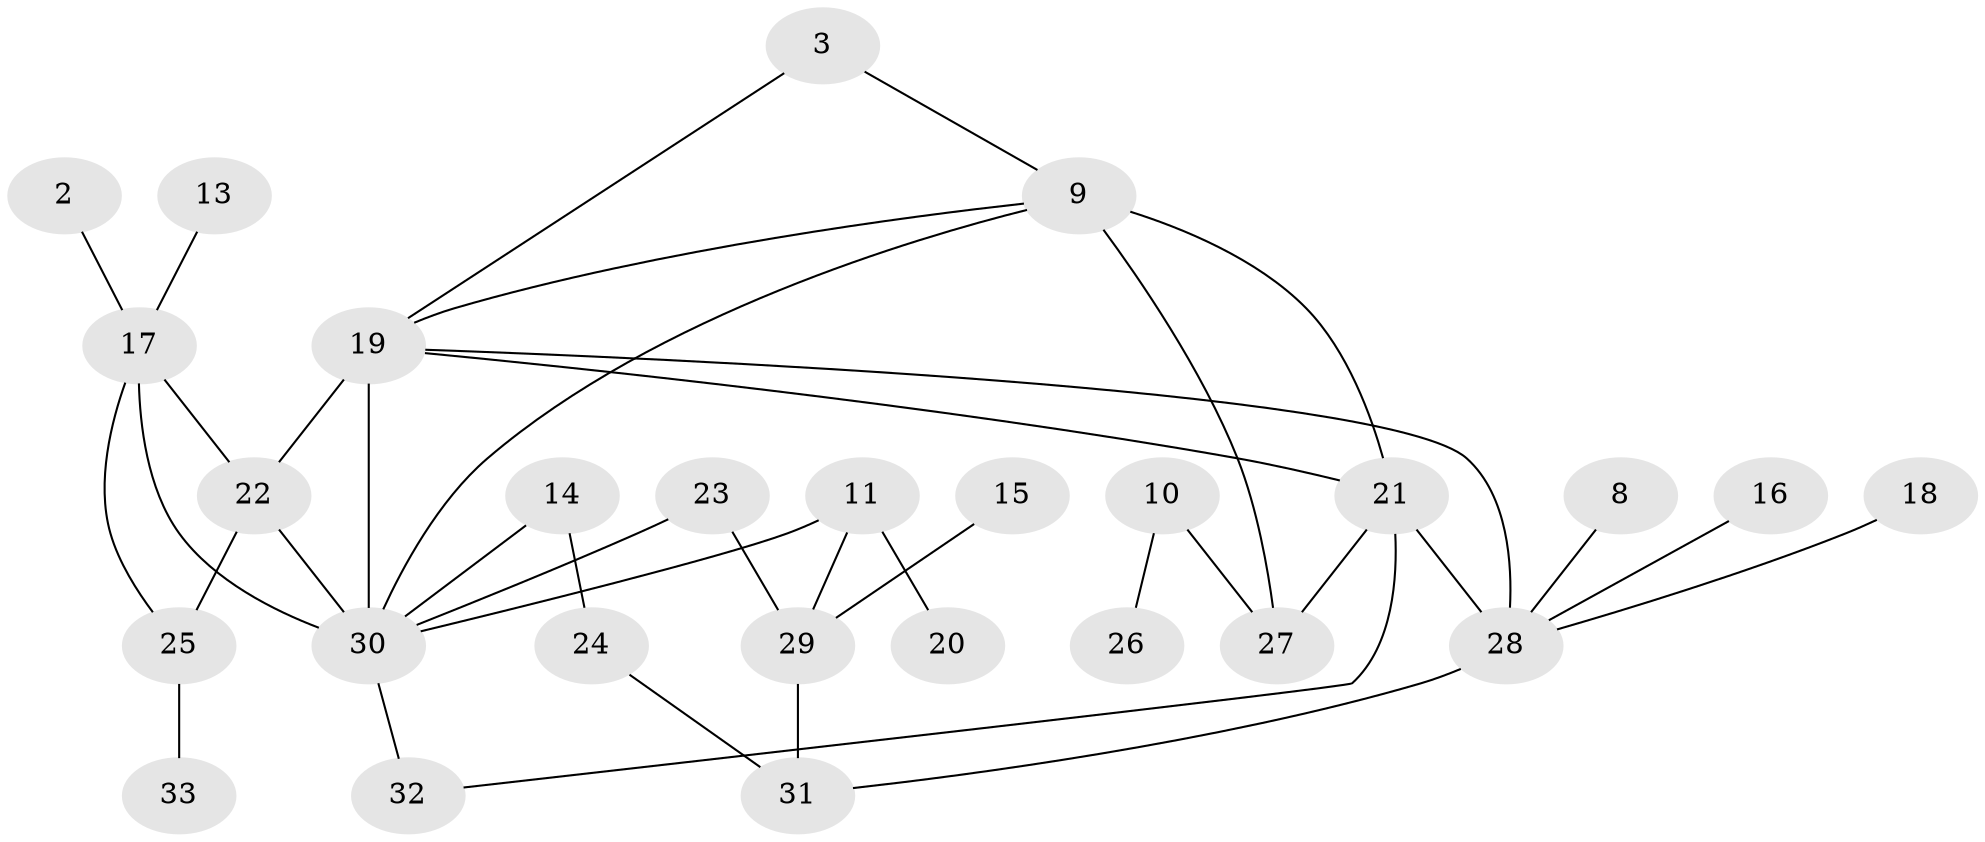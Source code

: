 // original degree distribution, {2: 0.2, 0: 0.07692307692307693, 4: 0.1076923076923077, 3: 0.23076923076923078, 1: 0.2923076923076923, 5: 0.06153846153846154, 6: 0.015384615384615385, 8: 0.015384615384615385}
// Generated by graph-tools (version 1.1) at 2025/00/03/09/25 03:00:48]
// undirected, 27 vertices, 38 edges
graph export_dot {
graph [start="1"]
  node [color=gray90,style=filled];
  2;
  3;
  8;
  9;
  10;
  11;
  13;
  14;
  15;
  16;
  17;
  18;
  19;
  20;
  21;
  22;
  23;
  24;
  25;
  26;
  27;
  28;
  29;
  30;
  31;
  32;
  33;
  2 -- 17 [weight=1.0];
  3 -- 9 [weight=1.0];
  3 -- 19 [weight=1.0];
  8 -- 28 [weight=1.0];
  9 -- 19 [weight=1.0];
  9 -- 21 [weight=2.0];
  9 -- 27 [weight=1.0];
  9 -- 30 [weight=1.0];
  10 -- 26 [weight=1.0];
  10 -- 27 [weight=1.0];
  11 -- 20 [weight=1.0];
  11 -- 29 [weight=1.0];
  11 -- 30 [weight=1.0];
  13 -- 17 [weight=1.0];
  14 -- 24 [weight=1.0];
  14 -- 30 [weight=1.0];
  15 -- 29 [weight=1.0];
  16 -- 28 [weight=1.0];
  17 -- 22 [weight=1.0];
  17 -- 25 [weight=1.0];
  17 -- 30 [weight=4.0];
  18 -- 28 [weight=1.0];
  19 -- 21 [weight=1.0];
  19 -- 22 [weight=1.0];
  19 -- 28 [weight=1.0];
  19 -- 30 [weight=2.0];
  21 -- 27 [weight=1.0];
  21 -- 28 [weight=2.0];
  21 -- 32 [weight=1.0];
  22 -- 25 [weight=1.0];
  22 -- 30 [weight=1.0];
  23 -- 29 [weight=1.0];
  23 -- 30 [weight=1.0];
  24 -- 31 [weight=1.0];
  25 -- 33 [weight=1.0];
  28 -- 31 [weight=1.0];
  29 -- 31 [weight=1.0];
  30 -- 32 [weight=1.0];
}
